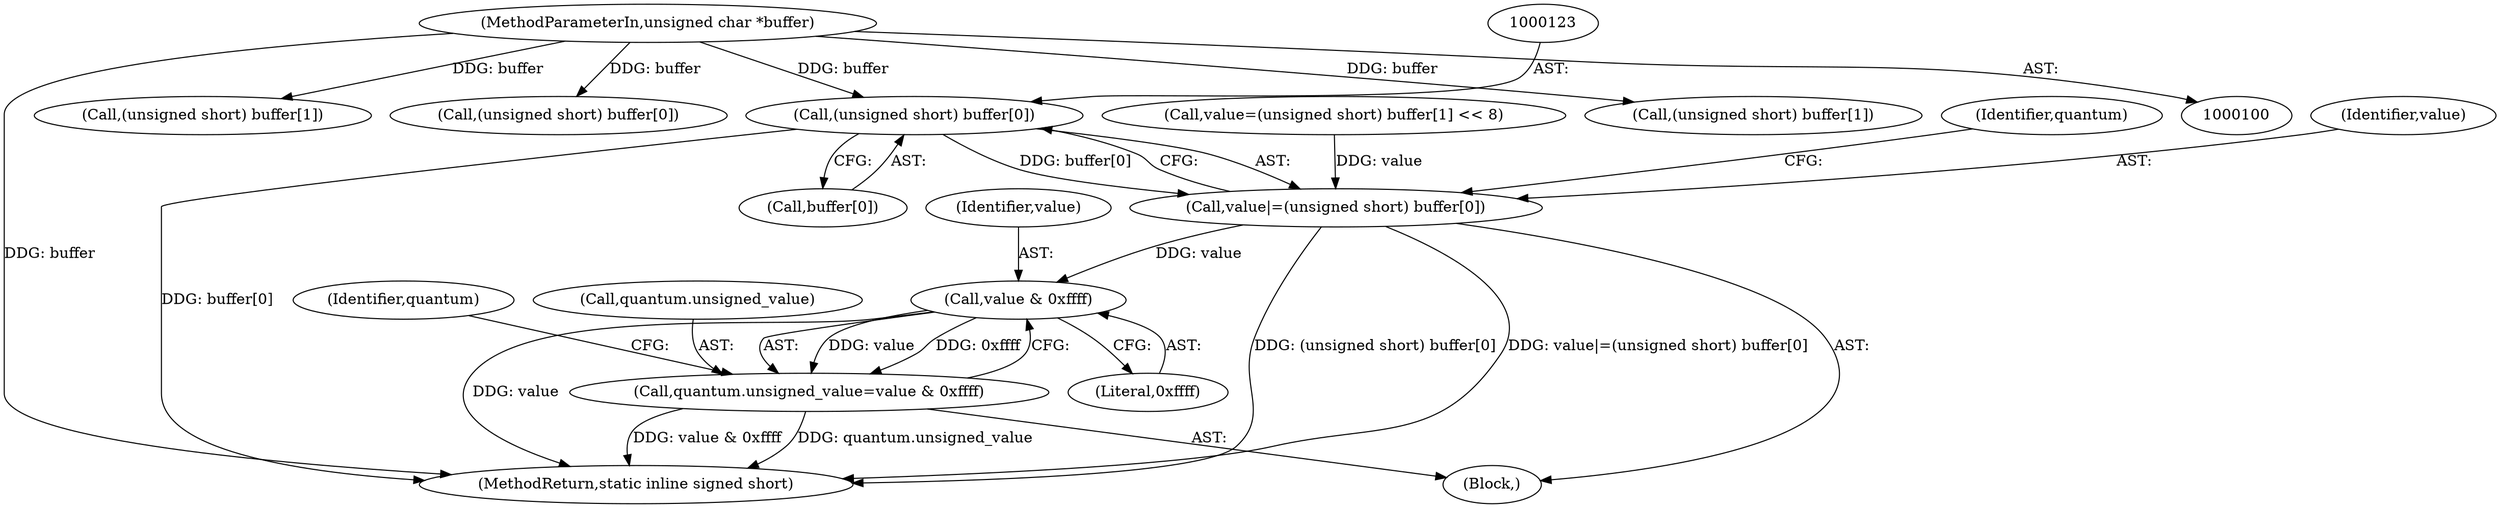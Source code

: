 digraph "0_ImageMagick_d8ab7f046587f2e9f734b687ba7e6e10147c294b_0@array" {
"1000122" [label="(Call,(unsigned short) buffer[0])"];
"1000102" [label="(MethodParameterIn,unsigned char *buffer)"];
"1000120" [label="(Call,value|=(unsigned short) buffer[0])"];
"1000131" [label="(Call,value & 0xffff)"];
"1000127" [label="(Call,quantum.unsigned_value=value & 0xffff)"];
"1000111" [label="(Call,value=(unsigned short) buffer[1] << 8)"];
"1000102" [label="(MethodParameterIn,unsigned char *buffer)"];
"1000114" [label="(Call,(unsigned short) buffer[1])"];
"1000133" [label="(Literal,0xffff)"];
"1000165" [label="(MethodReturn,static inline signed short)"];
"1000132" [label="(Identifier,value)"];
"1000136" [label="(Identifier,quantum)"];
"1000131" [label="(Call,value & 0xffff)"];
"1000120" [label="(Call,value|=(unsigned short) buffer[0])"];
"1000128" [label="(Call,quantum.unsigned_value)"];
"1000129" [label="(Identifier,quantum)"];
"1000121" [label="(Identifier,value)"];
"1000141" [label="(Call,(unsigned short) buffer[0])"];
"1000124" [label="(Call,buffer[0])"];
"1000127" [label="(Call,quantum.unsigned_value=value & 0xffff)"];
"1000122" [label="(Call,(unsigned short) buffer[0])"];
"1000110" [label="(Block,)"];
"1000149" [label="(Call,(unsigned short) buffer[1])"];
"1000122" -> "1000120"  [label="AST: "];
"1000122" -> "1000124"  [label="CFG: "];
"1000123" -> "1000122"  [label="AST: "];
"1000124" -> "1000122"  [label="AST: "];
"1000120" -> "1000122"  [label="CFG: "];
"1000122" -> "1000165"  [label="DDG: buffer[0]"];
"1000122" -> "1000120"  [label="DDG: buffer[0]"];
"1000102" -> "1000122"  [label="DDG: buffer"];
"1000102" -> "1000100"  [label="AST: "];
"1000102" -> "1000165"  [label="DDG: buffer"];
"1000102" -> "1000114"  [label="DDG: buffer"];
"1000102" -> "1000141"  [label="DDG: buffer"];
"1000102" -> "1000149"  [label="DDG: buffer"];
"1000120" -> "1000110"  [label="AST: "];
"1000121" -> "1000120"  [label="AST: "];
"1000129" -> "1000120"  [label="CFG: "];
"1000120" -> "1000165"  [label="DDG: value|=(unsigned short) buffer[0]"];
"1000120" -> "1000165"  [label="DDG: (unsigned short) buffer[0]"];
"1000111" -> "1000120"  [label="DDG: value"];
"1000120" -> "1000131"  [label="DDG: value"];
"1000131" -> "1000127"  [label="AST: "];
"1000131" -> "1000133"  [label="CFG: "];
"1000132" -> "1000131"  [label="AST: "];
"1000133" -> "1000131"  [label="AST: "];
"1000127" -> "1000131"  [label="CFG: "];
"1000131" -> "1000165"  [label="DDG: value"];
"1000131" -> "1000127"  [label="DDG: value"];
"1000131" -> "1000127"  [label="DDG: 0xffff"];
"1000127" -> "1000110"  [label="AST: "];
"1000128" -> "1000127"  [label="AST: "];
"1000136" -> "1000127"  [label="CFG: "];
"1000127" -> "1000165"  [label="DDG: quantum.unsigned_value"];
"1000127" -> "1000165"  [label="DDG: value & 0xffff"];
}
